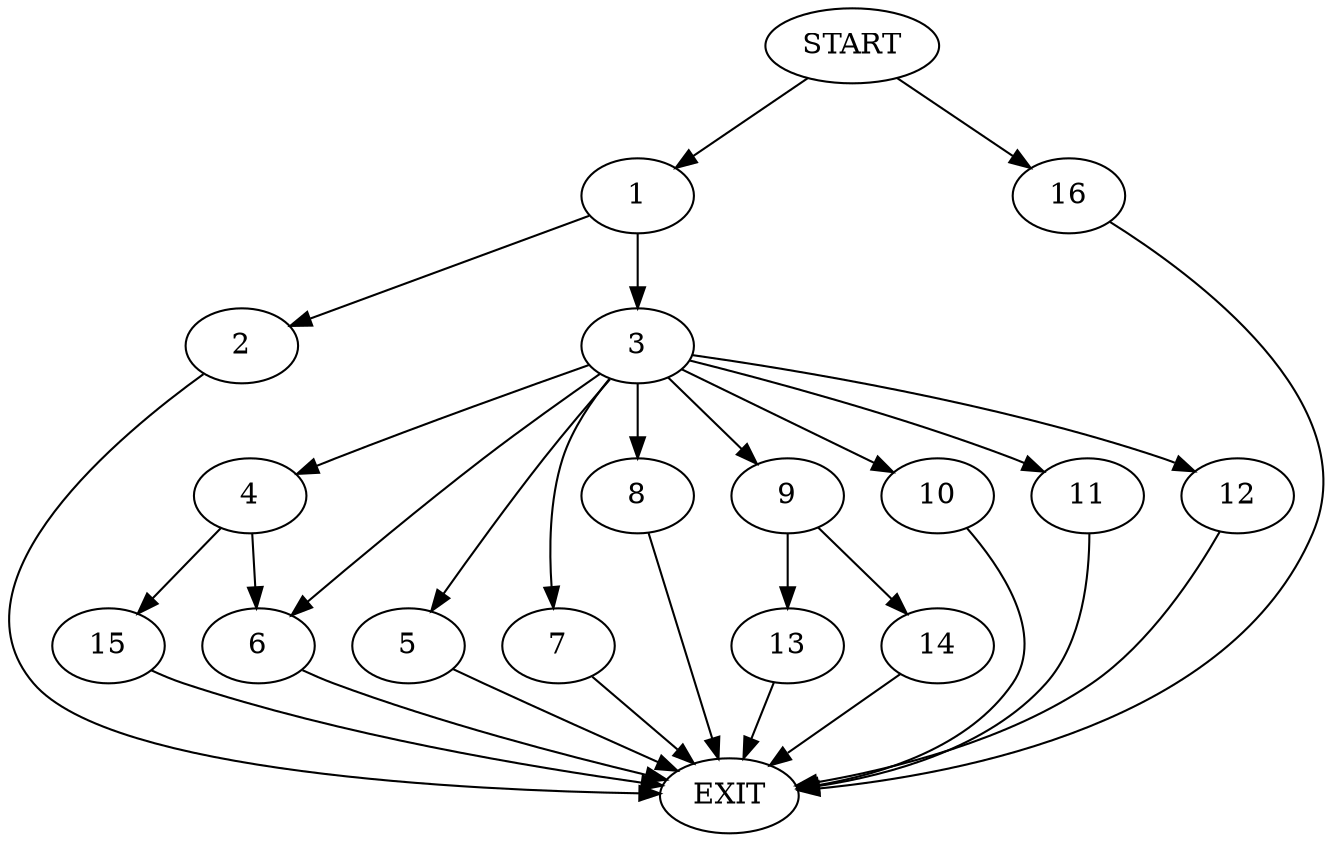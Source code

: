 digraph {
0 [label="START"]
17 [label="EXIT"]
0 -> 1
1 -> 2
1 -> 3
3 -> 4
3 -> 5
3 -> 6
3 -> 7
3 -> 8
3 -> 9
3 -> 10
3 -> 11
3 -> 12
2 -> 17
9 -> 13
9 -> 14
8 -> 17
4 -> 6
4 -> 15
6 -> 17
12 -> 17
7 -> 17
5 -> 17
10 -> 17
11 -> 17
0 -> 16
16 -> 17
14 -> 17
13 -> 17
15 -> 17
}
